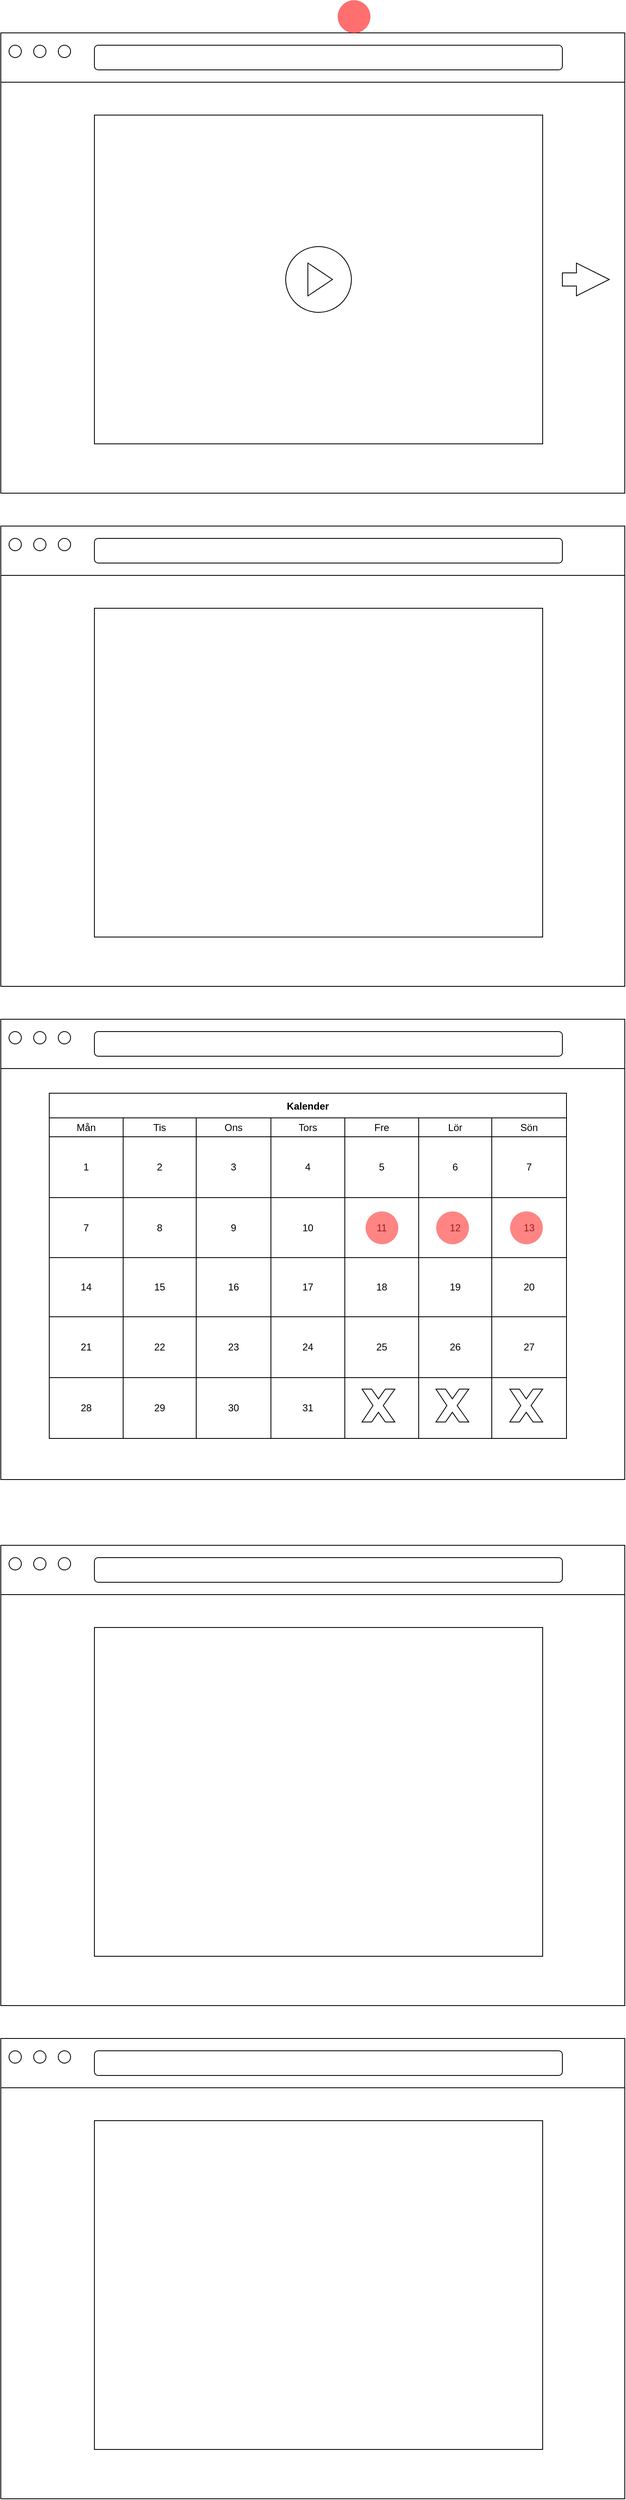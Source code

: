 <mxfile version="20.5.1" type="github">
  <diagram id="n5I5L5vB3KYrBfXEJfVW" name="Sida-2">
    <mxGraphModel dx="1618" dy="878" grid="1" gridSize="10" guides="1" tooltips="1" connect="1" arrows="1" fold="1" page="1" pageScale="1" pageWidth="827" pageHeight="1169" math="0" shadow="0">
      <root>
        <mxCell id="0" />
        <mxCell id="1" parent="0" />
        <mxCell id="oFcCAkPt8Aup1vKV2DPM-2" value="" style="rounded=0;whiteSpace=wrap;html=1;" vertex="1" parent="1">
          <mxGeometry x="40" y="40" width="760" height="560" as="geometry" />
        </mxCell>
        <mxCell id="oFcCAkPt8Aup1vKV2DPM-3" value="" style="rounded=0;whiteSpace=wrap;html=1;" vertex="1" parent="1">
          <mxGeometry x="40" y="40" width="760" height="60" as="geometry" />
        </mxCell>
        <mxCell id="oFcCAkPt8Aup1vKV2DPM-4" value="" style="rounded=1;whiteSpace=wrap;html=1;" vertex="1" parent="1">
          <mxGeometry x="154" y="55" width="570" height="30" as="geometry" />
        </mxCell>
        <mxCell id="oFcCAkPt8Aup1vKV2DPM-9" value="" style="ellipse;whiteSpace=wrap;html=1;" vertex="1" parent="1">
          <mxGeometry x="50" y="55" width="15" height="15" as="geometry" />
        </mxCell>
        <mxCell id="oFcCAkPt8Aup1vKV2DPM-10" value="" style="ellipse;whiteSpace=wrap;html=1;" vertex="1" parent="1">
          <mxGeometry x="80" y="55" width="15" height="15" as="geometry" />
        </mxCell>
        <mxCell id="oFcCAkPt8Aup1vKV2DPM-11" value="" style="ellipse;whiteSpace=wrap;html=1;" vertex="1" parent="1">
          <mxGeometry x="110" y="55" width="15" height="15" as="geometry" />
        </mxCell>
        <mxCell id="oFcCAkPt8Aup1vKV2DPM-14" value="" style="rounded=0;whiteSpace=wrap;html=1;" vertex="1" parent="1">
          <mxGeometry x="154" y="140" width="546" height="400" as="geometry" />
        </mxCell>
        <mxCell id="oFcCAkPt8Aup1vKV2DPM-17" value="" style="rounded=0;whiteSpace=wrap;html=1;" vertex="1" parent="1">
          <mxGeometry x="40" y="1240" width="760" height="560" as="geometry" />
        </mxCell>
        <mxCell id="oFcCAkPt8Aup1vKV2DPM-18" value="" style="rounded=0;whiteSpace=wrap;html=1;" vertex="1" parent="1">
          <mxGeometry x="40" y="1240" width="760" height="60" as="geometry" />
        </mxCell>
        <mxCell id="oFcCAkPt8Aup1vKV2DPM-19" value="" style="rounded=1;whiteSpace=wrap;html=1;" vertex="1" parent="1">
          <mxGeometry x="154" y="1255" width="570" height="30" as="geometry" />
        </mxCell>
        <mxCell id="oFcCAkPt8Aup1vKV2DPM-20" value="" style="ellipse;whiteSpace=wrap;html=1;" vertex="1" parent="1">
          <mxGeometry x="50" y="1255" width="15" height="15" as="geometry" />
        </mxCell>
        <mxCell id="oFcCAkPt8Aup1vKV2DPM-21" value="" style="ellipse;whiteSpace=wrap;html=1;" vertex="1" parent="1">
          <mxGeometry x="80" y="1255" width="15" height="15" as="geometry" />
        </mxCell>
        <mxCell id="oFcCAkPt8Aup1vKV2DPM-22" value="" style="ellipse;whiteSpace=wrap;html=1;" vertex="1" parent="1">
          <mxGeometry x="110" y="1255" width="15" height="15" as="geometry" />
        </mxCell>
        <mxCell id="oFcCAkPt8Aup1vKV2DPM-24" value="" style="rounded=0;whiteSpace=wrap;html=1;" vertex="1" parent="1">
          <mxGeometry x="40" y="640" width="760" height="560" as="geometry" />
        </mxCell>
        <mxCell id="oFcCAkPt8Aup1vKV2DPM-25" value="" style="rounded=0;whiteSpace=wrap;html=1;" vertex="1" parent="1">
          <mxGeometry x="40" y="640" width="760" height="60" as="geometry" />
        </mxCell>
        <mxCell id="oFcCAkPt8Aup1vKV2DPM-26" value="" style="rounded=1;whiteSpace=wrap;html=1;" vertex="1" parent="1">
          <mxGeometry x="154" y="655" width="570" height="30" as="geometry" />
        </mxCell>
        <mxCell id="oFcCAkPt8Aup1vKV2DPM-27" value="" style="ellipse;whiteSpace=wrap;html=1;" vertex="1" parent="1">
          <mxGeometry x="50" y="655" width="15" height="15" as="geometry" />
        </mxCell>
        <mxCell id="oFcCAkPt8Aup1vKV2DPM-28" value="" style="ellipse;whiteSpace=wrap;html=1;" vertex="1" parent="1">
          <mxGeometry x="80" y="655" width="15" height="15" as="geometry" />
        </mxCell>
        <mxCell id="oFcCAkPt8Aup1vKV2DPM-29" value="" style="ellipse;whiteSpace=wrap;html=1;" vertex="1" parent="1">
          <mxGeometry x="110" y="655" width="15" height="15" as="geometry" />
        </mxCell>
        <mxCell id="oFcCAkPt8Aup1vKV2DPM-30" value="" style="rounded=0;whiteSpace=wrap;html=1;" vertex="1" parent="1">
          <mxGeometry x="154" y="740" width="546" height="400" as="geometry" />
        </mxCell>
        <mxCell id="oFcCAkPt8Aup1vKV2DPM-38" value="" style="rounded=0;whiteSpace=wrap;html=1;" vertex="1" parent="1">
          <mxGeometry x="40" y="1880" width="760" height="560" as="geometry" />
        </mxCell>
        <mxCell id="oFcCAkPt8Aup1vKV2DPM-39" value="" style="rounded=0;whiteSpace=wrap;html=1;" vertex="1" parent="1">
          <mxGeometry x="40" y="1880" width="760" height="60" as="geometry" />
        </mxCell>
        <mxCell id="oFcCAkPt8Aup1vKV2DPM-40" value="" style="rounded=1;whiteSpace=wrap;html=1;" vertex="1" parent="1">
          <mxGeometry x="154" y="1895" width="570" height="30" as="geometry" />
        </mxCell>
        <mxCell id="oFcCAkPt8Aup1vKV2DPM-41" value="" style="ellipse;whiteSpace=wrap;html=1;" vertex="1" parent="1">
          <mxGeometry x="50" y="1895" width="15" height="15" as="geometry" />
        </mxCell>
        <mxCell id="oFcCAkPt8Aup1vKV2DPM-42" value="" style="ellipse;whiteSpace=wrap;html=1;" vertex="1" parent="1">
          <mxGeometry x="80" y="1895" width="15" height="15" as="geometry" />
        </mxCell>
        <mxCell id="oFcCAkPt8Aup1vKV2DPM-43" value="" style="ellipse;whiteSpace=wrap;html=1;" vertex="1" parent="1">
          <mxGeometry x="110" y="1895" width="15" height="15" as="geometry" />
        </mxCell>
        <mxCell id="oFcCAkPt8Aup1vKV2DPM-44" value="" style="rounded=0;whiteSpace=wrap;html=1;" vertex="1" parent="1">
          <mxGeometry x="154" y="1980" width="546" height="400" as="geometry" />
        </mxCell>
        <mxCell id="oFcCAkPt8Aup1vKV2DPM-45" value="" style="rounded=0;whiteSpace=wrap;html=1;" vertex="1" parent="1">
          <mxGeometry x="40" y="2480" width="760" height="560" as="geometry" />
        </mxCell>
        <mxCell id="oFcCAkPt8Aup1vKV2DPM-46" value="" style="rounded=0;whiteSpace=wrap;html=1;" vertex="1" parent="1">
          <mxGeometry x="40" y="2480" width="760" height="60" as="geometry" />
        </mxCell>
        <mxCell id="oFcCAkPt8Aup1vKV2DPM-47" value="" style="rounded=1;whiteSpace=wrap;html=1;" vertex="1" parent="1">
          <mxGeometry x="154" y="2495" width="570" height="30" as="geometry" />
        </mxCell>
        <mxCell id="oFcCAkPt8Aup1vKV2DPM-48" value="" style="ellipse;whiteSpace=wrap;html=1;" vertex="1" parent="1">
          <mxGeometry x="50" y="2495" width="15" height="15" as="geometry" />
        </mxCell>
        <mxCell id="oFcCAkPt8Aup1vKV2DPM-49" value="" style="ellipse;whiteSpace=wrap;html=1;" vertex="1" parent="1">
          <mxGeometry x="80" y="2495" width="15" height="15" as="geometry" />
        </mxCell>
        <mxCell id="oFcCAkPt8Aup1vKV2DPM-50" value="" style="ellipse;whiteSpace=wrap;html=1;" vertex="1" parent="1">
          <mxGeometry x="110" y="2495" width="15" height="15" as="geometry" />
        </mxCell>
        <mxCell id="oFcCAkPt8Aup1vKV2DPM-51" value="" style="rounded=0;whiteSpace=wrap;html=1;" vertex="1" parent="1">
          <mxGeometry x="154" y="2580" width="546" height="400" as="geometry" />
        </mxCell>
        <mxCell id="oFcCAkPt8Aup1vKV2DPM-52" value="" style="ellipse;whiteSpace=wrap;html=1;aspect=fixed;" vertex="1" parent="1">
          <mxGeometry x="387" y="300" width="80" height="80" as="geometry" />
        </mxCell>
        <mxCell id="oFcCAkPt8Aup1vKV2DPM-53" value="" style="triangle;whiteSpace=wrap;html=1;" vertex="1" parent="1">
          <mxGeometry x="414" y="320" width="30" height="40" as="geometry" />
        </mxCell>
        <mxCell id="4IDYtuudLDBq-n8AVxHx-2" value="" style="html=1;shadow=0;dashed=0;align=center;verticalAlign=middle;shape=mxgraph.arrows2.arrow;dy=0.6;dx=40;notch=0;" vertex="1" parent="1">
          <mxGeometry x="724" y="320" width="57.14" height="40" as="geometry" />
        </mxCell>
        <mxCell id="4IDYtuudLDBq-n8AVxHx-3" value="Kalender" style="shape=table;startSize=30;container=1;collapsible=0;childLayout=tableLayout;fontStyle=1;align=center;" vertex="1" parent="1">
          <mxGeometry x="99" y="1330" width="630" height="420" as="geometry" />
        </mxCell>
        <mxCell id="4IDYtuudLDBq-n8AVxHx-46" value="" style="shape=tableRow;horizontal=0;startSize=0;swimlaneHead=0;swimlaneBody=0;top=0;left=0;bottom=0;right=0;collapsible=0;dropTarget=0;fillColor=none;points=[[0,0.5],[1,0.5]];portConstraint=eastwest;" vertex="1" parent="4IDYtuudLDBq-n8AVxHx-3">
          <mxGeometry y="30" width="630" height="23" as="geometry" />
        </mxCell>
        <mxCell id="4IDYtuudLDBq-n8AVxHx-96" value="Mån" style="shape=partialRectangle;html=1;whiteSpace=wrap;connectable=0;fillColor=none;top=0;left=0;bottom=0;right=0;overflow=hidden;" vertex="1" parent="4IDYtuudLDBq-n8AVxHx-46">
          <mxGeometry width="90" height="23" as="geometry">
            <mxRectangle width="90" height="23" as="alternateBounds" />
          </mxGeometry>
        </mxCell>
        <mxCell id="4IDYtuudLDBq-n8AVxHx-92" value="Tis" style="shape=partialRectangle;html=1;whiteSpace=wrap;connectable=0;fillColor=none;top=0;left=0;bottom=0;right=0;overflow=hidden;" vertex="1" parent="4IDYtuudLDBq-n8AVxHx-46">
          <mxGeometry x="90" width="89" height="23" as="geometry">
            <mxRectangle width="89" height="23" as="alternateBounds" />
          </mxGeometry>
        </mxCell>
        <mxCell id="4IDYtuudLDBq-n8AVxHx-88" value="Ons" style="shape=partialRectangle;html=1;whiteSpace=wrap;connectable=0;fillColor=none;top=0;left=0;bottom=0;right=0;overflow=hidden;" vertex="1" parent="4IDYtuudLDBq-n8AVxHx-46">
          <mxGeometry x="179" width="91" height="23" as="geometry">
            <mxRectangle width="91" height="23" as="alternateBounds" />
          </mxGeometry>
        </mxCell>
        <mxCell id="4IDYtuudLDBq-n8AVxHx-84" value="Tors" style="shape=partialRectangle;html=1;whiteSpace=wrap;connectable=0;fillColor=none;top=0;left=0;bottom=0;right=0;overflow=hidden;" vertex="1" parent="4IDYtuudLDBq-n8AVxHx-46">
          <mxGeometry x="270" width="90" height="23" as="geometry">
            <mxRectangle width="90" height="23" as="alternateBounds" />
          </mxGeometry>
        </mxCell>
        <mxCell id="4IDYtuudLDBq-n8AVxHx-47" value="Fre" style="shape=partialRectangle;html=1;whiteSpace=wrap;connectable=0;fillColor=none;top=0;left=0;bottom=0;right=0;overflow=hidden;" vertex="1" parent="4IDYtuudLDBq-n8AVxHx-46">
          <mxGeometry x="360" width="90" height="23" as="geometry">
            <mxRectangle width="90" height="23" as="alternateBounds" />
          </mxGeometry>
        </mxCell>
        <mxCell id="4IDYtuudLDBq-n8AVxHx-48" value="Lör" style="shape=partialRectangle;html=1;whiteSpace=wrap;connectable=0;fillColor=none;top=0;left=0;bottom=0;right=0;overflow=hidden;" vertex="1" parent="4IDYtuudLDBq-n8AVxHx-46">
          <mxGeometry x="450" width="89" height="23" as="geometry">
            <mxRectangle width="89" height="23" as="alternateBounds" />
          </mxGeometry>
        </mxCell>
        <mxCell id="4IDYtuudLDBq-n8AVxHx-49" value="Sön" style="shape=partialRectangle;html=1;whiteSpace=wrap;connectable=0;fillColor=none;top=0;left=0;bottom=0;right=0;overflow=hidden;" vertex="1" parent="4IDYtuudLDBq-n8AVxHx-46">
          <mxGeometry x="539" width="91" height="23" as="geometry">
            <mxRectangle width="91" height="23" as="alternateBounds" />
          </mxGeometry>
        </mxCell>
        <mxCell id="4IDYtuudLDBq-n8AVxHx-42" value="" style="shape=tableRow;horizontal=0;startSize=0;swimlaneHead=0;swimlaneBody=0;top=0;left=0;bottom=0;right=0;collapsible=0;dropTarget=0;fillColor=none;points=[[0,0.5],[1,0.5]];portConstraint=eastwest;" vertex="1" parent="4IDYtuudLDBq-n8AVxHx-3">
          <mxGeometry y="53" width="630" height="74" as="geometry" />
        </mxCell>
        <mxCell id="4IDYtuudLDBq-n8AVxHx-97" value="1" style="shape=partialRectangle;html=1;whiteSpace=wrap;connectable=0;fillColor=none;top=0;left=0;bottom=0;right=0;overflow=hidden;" vertex="1" parent="4IDYtuudLDBq-n8AVxHx-42">
          <mxGeometry width="90" height="74" as="geometry">
            <mxRectangle width="90" height="74" as="alternateBounds" />
          </mxGeometry>
        </mxCell>
        <mxCell id="4IDYtuudLDBq-n8AVxHx-93" value="2" style="shape=partialRectangle;html=1;whiteSpace=wrap;connectable=0;fillColor=none;top=0;left=0;bottom=0;right=0;overflow=hidden;" vertex="1" parent="4IDYtuudLDBq-n8AVxHx-42">
          <mxGeometry x="90" width="89" height="74" as="geometry">
            <mxRectangle width="89" height="74" as="alternateBounds" />
          </mxGeometry>
        </mxCell>
        <mxCell id="4IDYtuudLDBq-n8AVxHx-89" value="3" style="shape=partialRectangle;html=1;whiteSpace=wrap;connectable=0;fillColor=none;top=0;left=0;bottom=0;right=0;overflow=hidden;" vertex="1" parent="4IDYtuudLDBq-n8AVxHx-42">
          <mxGeometry x="179" width="91" height="74" as="geometry">
            <mxRectangle width="91" height="74" as="alternateBounds" />
          </mxGeometry>
        </mxCell>
        <mxCell id="4IDYtuudLDBq-n8AVxHx-85" value="4" style="shape=partialRectangle;html=1;whiteSpace=wrap;connectable=0;fillColor=none;top=0;left=0;bottom=0;right=0;overflow=hidden;" vertex="1" parent="4IDYtuudLDBq-n8AVxHx-42">
          <mxGeometry x="270" width="90" height="74" as="geometry">
            <mxRectangle width="90" height="74" as="alternateBounds" />
          </mxGeometry>
        </mxCell>
        <mxCell id="4IDYtuudLDBq-n8AVxHx-43" value="5" style="shape=partialRectangle;html=1;whiteSpace=wrap;connectable=0;fillColor=none;top=0;left=0;bottom=0;right=0;overflow=hidden;" vertex="1" parent="4IDYtuudLDBq-n8AVxHx-42">
          <mxGeometry x="360" width="90" height="74" as="geometry">
            <mxRectangle width="90" height="74" as="alternateBounds" />
          </mxGeometry>
        </mxCell>
        <mxCell id="4IDYtuudLDBq-n8AVxHx-44" value="6" style="shape=partialRectangle;html=1;whiteSpace=wrap;connectable=0;fillColor=none;top=0;left=0;bottom=0;right=0;overflow=hidden;" vertex="1" parent="4IDYtuudLDBq-n8AVxHx-42">
          <mxGeometry x="450" width="89" height="74" as="geometry">
            <mxRectangle width="89" height="74" as="alternateBounds" />
          </mxGeometry>
        </mxCell>
        <mxCell id="4IDYtuudLDBq-n8AVxHx-45" value="7" style="shape=partialRectangle;html=1;whiteSpace=wrap;connectable=0;fillColor=none;top=0;left=0;bottom=0;right=0;overflow=hidden;" vertex="1" parent="4IDYtuudLDBq-n8AVxHx-42">
          <mxGeometry x="539" width="91" height="74" as="geometry">
            <mxRectangle width="91" height="74" as="alternateBounds" />
          </mxGeometry>
        </mxCell>
        <mxCell id="4IDYtuudLDBq-n8AVxHx-4" value="" style="shape=tableRow;horizontal=0;startSize=0;swimlaneHead=0;swimlaneBody=0;top=0;left=0;bottom=0;right=0;collapsible=0;dropTarget=0;fillColor=none;points=[[0,0.5],[1,0.5]];portConstraint=eastwest;" vertex="1" parent="4IDYtuudLDBq-n8AVxHx-3">
          <mxGeometry y="127" width="630" height="73" as="geometry" />
        </mxCell>
        <mxCell id="4IDYtuudLDBq-n8AVxHx-98" value="7" style="shape=partialRectangle;html=1;whiteSpace=wrap;connectable=0;fillColor=none;top=0;left=0;bottom=0;right=0;overflow=hidden;" vertex="1" parent="4IDYtuudLDBq-n8AVxHx-4">
          <mxGeometry width="90" height="73" as="geometry">
            <mxRectangle width="90" height="73" as="alternateBounds" />
          </mxGeometry>
        </mxCell>
        <mxCell id="4IDYtuudLDBq-n8AVxHx-94" value="8" style="shape=partialRectangle;html=1;whiteSpace=wrap;connectable=0;fillColor=none;top=0;left=0;bottom=0;right=0;overflow=hidden;" vertex="1" parent="4IDYtuudLDBq-n8AVxHx-4">
          <mxGeometry x="90" width="89" height="73" as="geometry">
            <mxRectangle width="89" height="73" as="alternateBounds" />
          </mxGeometry>
        </mxCell>
        <mxCell id="4IDYtuudLDBq-n8AVxHx-90" value="9" style="shape=partialRectangle;html=1;whiteSpace=wrap;connectable=0;fillColor=none;top=0;left=0;bottom=0;right=0;overflow=hidden;" vertex="1" parent="4IDYtuudLDBq-n8AVxHx-4">
          <mxGeometry x="179" width="91" height="73" as="geometry">
            <mxRectangle width="91" height="73" as="alternateBounds" />
          </mxGeometry>
        </mxCell>
        <mxCell id="4IDYtuudLDBq-n8AVxHx-86" value="10" style="shape=partialRectangle;html=1;whiteSpace=wrap;connectable=0;fillColor=none;top=0;left=0;bottom=0;right=0;overflow=hidden;" vertex="1" parent="4IDYtuudLDBq-n8AVxHx-4">
          <mxGeometry x="270" width="90" height="73" as="geometry">
            <mxRectangle width="90" height="73" as="alternateBounds" />
          </mxGeometry>
        </mxCell>
        <mxCell id="4IDYtuudLDBq-n8AVxHx-5" value="11" style="shape=partialRectangle;html=1;whiteSpace=wrap;connectable=0;fillColor=none;top=0;left=0;bottom=0;right=0;overflow=hidden;" vertex="1" parent="4IDYtuudLDBq-n8AVxHx-4">
          <mxGeometry x="360" width="90" height="73" as="geometry">
            <mxRectangle width="90" height="73" as="alternateBounds" />
          </mxGeometry>
        </mxCell>
        <mxCell id="4IDYtuudLDBq-n8AVxHx-124" value="" style="ellipse;whiteSpace=wrap;html=1;aspect=fixed;fillColor=#FF3333;strokeWidth=0;strokeColor=none;opacity=60;" vertex="1" parent="4IDYtuudLDBq-n8AVxHx-5">
          <mxGeometry x="25" y="16.5" width="40" height="40" as="geometry" />
        </mxCell>
        <mxCell id="4IDYtuudLDBq-n8AVxHx-6" value="12" style="shape=partialRectangle;html=1;whiteSpace=wrap;connectable=0;fillColor=none;top=0;left=0;bottom=0;right=0;overflow=hidden;" vertex="1" parent="4IDYtuudLDBq-n8AVxHx-4">
          <mxGeometry x="450" width="89" height="73" as="geometry">
            <mxRectangle width="89" height="73" as="alternateBounds" />
          </mxGeometry>
        </mxCell>
        <mxCell id="4IDYtuudLDBq-n8AVxHx-7" value="13" style="shape=partialRectangle;html=1;whiteSpace=wrap;connectable=0;fillColor=none;top=0;left=0;bottom=0;right=0;overflow=hidden;" vertex="1" parent="4IDYtuudLDBq-n8AVxHx-4">
          <mxGeometry x="539" width="91" height="73" as="geometry">
            <mxRectangle width="91" height="73" as="alternateBounds" />
          </mxGeometry>
        </mxCell>
        <mxCell id="4IDYtuudLDBq-n8AVxHx-8" value="" style="shape=tableRow;horizontal=0;startSize=0;swimlaneHead=0;swimlaneBody=0;top=0;left=0;bottom=0;right=0;collapsible=0;dropTarget=0;fillColor=none;points=[[0,0.5],[1,0.5]];portConstraint=eastwest;" vertex="1" parent="4IDYtuudLDBq-n8AVxHx-3">
          <mxGeometry y="200" width="630" height="72" as="geometry" />
        </mxCell>
        <mxCell id="4IDYtuudLDBq-n8AVxHx-99" value="14" style="shape=partialRectangle;html=1;whiteSpace=wrap;connectable=0;fillColor=none;top=0;left=0;bottom=0;right=0;overflow=hidden;" vertex="1" parent="4IDYtuudLDBq-n8AVxHx-8">
          <mxGeometry width="90" height="72" as="geometry">
            <mxRectangle width="90" height="72" as="alternateBounds" />
          </mxGeometry>
        </mxCell>
        <mxCell id="4IDYtuudLDBq-n8AVxHx-95" value="15" style="shape=partialRectangle;html=1;whiteSpace=wrap;connectable=0;fillColor=none;top=0;left=0;bottom=0;right=0;overflow=hidden;" vertex="1" parent="4IDYtuudLDBq-n8AVxHx-8">
          <mxGeometry x="90" width="89" height="72" as="geometry">
            <mxRectangle width="89" height="72" as="alternateBounds" />
          </mxGeometry>
        </mxCell>
        <mxCell id="4IDYtuudLDBq-n8AVxHx-91" value="16" style="shape=partialRectangle;html=1;whiteSpace=wrap;connectable=0;fillColor=none;top=0;left=0;bottom=0;right=0;overflow=hidden;" vertex="1" parent="4IDYtuudLDBq-n8AVxHx-8">
          <mxGeometry x="179" width="91" height="72" as="geometry">
            <mxRectangle width="91" height="72" as="alternateBounds" />
          </mxGeometry>
        </mxCell>
        <mxCell id="4IDYtuudLDBq-n8AVxHx-87" value="17" style="shape=partialRectangle;html=1;whiteSpace=wrap;connectable=0;fillColor=none;top=0;left=0;bottom=0;right=0;overflow=hidden;" vertex="1" parent="4IDYtuudLDBq-n8AVxHx-8">
          <mxGeometry x="270" width="90" height="72" as="geometry">
            <mxRectangle width="90" height="72" as="alternateBounds" />
          </mxGeometry>
        </mxCell>
        <mxCell id="4IDYtuudLDBq-n8AVxHx-9" value="18" style="shape=partialRectangle;html=1;whiteSpace=wrap;connectable=0;fillColor=none;top=0;left=0;bottom=0;right=0;overflow=hidden;" vertex="1" parent="4IDYtuudLDBq-n8AVxHx-8">
          <mxGeometry x="360" width="90" height="72" as="geometry">
            <mxRectangle width="90" height="72" as="alternateBounds" />
          </mxGeometry>
        </mxCell>
        <mxCell id="4IDYtuudLDBq-n8AVxHx-10" value="19" style="shape=partialRectangle;html=1;whiteSpace=wrap;connectable=0;fillColor=none;top=0;left=0;bottom=0;right=0;overflow=hidden;" vertex="1" parent="4IDYtuudLDBq-n8AVxHx-8">
          <mxGeometry x="450" width="89" height="72" as="geometry">
            <mxRectangle width="89" height="72" as="alternateBounds" />
          </mxGeometry>
        </mxCell>
        <mxCell id="4IDYtuudLDBq-n8AVxHx-11" value="20" style="shape=partialRectangle;html=1;whiteSpace=wrap;connectable=0;fillColor=none;top=0;left=0;bottom=0;right=0;overflow=hidden;" vertex="1" parent="4IDYtuudLDBq-n8AVxHx-8">
          <mxGeometry x="539" width="91" height="72" as="geometry">
            <mxRectangle width="91" height="72" as="alternateBounds" />
          </mxGeometry>
        </mxCell>
        <mxCell id="4IDYtuudLDBq-n8AVxHx-104" style="shape=tableRow;horizontal=0;startSize=0;swimlaneHead=0;swimlaneBody=0;top=0;left=0;bottom=0;right=0;collapsible=0;dropTarget=0;fillColor=none;points=[[0,0.5],[1,0.5]];portConstraint=eastwest;" vertex="1" parent="4IDYtuudLDBq-n8AVxHx-3">
          <mxGeometry y="272" width="630" height="74" as="geometry" />
        </mxCell>
        <mxCell id="4IDYtuudLDBq-n8AVxHx-105" value="21" style="shape=partialRectangle;html=1;whiteSpace=wrap;connectable=0;fillColor=none;top=0;left=0;bottom=0;right=0;overflow=hidden;" vertex="1" parent="4IDYtuudLDBq-n8AVxHx-104">
          <mxGeometry width="90" height="74" as="geometry">
            <mxRectangle width="90" height="74" as="alternateBounds" />
          </mxGeometry>
        </mxCell>
        <mxCell id="4IDYtuudLDBq-n8AVxHx-106" value="22" style="shape=partialRectangle;html=1;whiteSpace=wrap;connectable=0;fillColor=none;top=0;left=0;bottom=0;right=0;overflow=hidden;" vertex="1" parent="4IDYtuudLDBq-n8AVxHx-104">
          <mxGeometry x="90" width="89" height="74" as="geometry">
            <mxRectangle width="89" height="74" as="alternateBounds" />
          </mxGeometry>
        </mxCell>
        <mxCell id="4IDYtuudLDBq-n8AVxHx-107" value="23" style="shape=partialRectangle;html=1;whiteSpace=wrap;connectable=0;fillColor=none;top=0;left=0;bottom=0;right=0;overflow=hidden;" vertex="1" parent="4IDYtuudLDBq-n8AVxHx-104">
          <mxGeometry x="179" width="91" height="74" as="geometry">
            <mxRectangle width="91" height="74" as="alternateBounds" />
          </mxGeometry>
        </mxCell>
        <mxCell id="4IDYtuudLDBq-n8AVxHx-108" value="24" style="shape=partialRectangle;html=1;whiteSpace=wrap;connectable=0;fillColor=none;top=0;left=0;bottom=0;right=0;overflow=hidden;" vertex="1" parent="4IDYtuudLDBq-n8AVxHx-104">
          <mxGeometry x="270" width="90" height="74" as="geometry">
            <mxRectangle width="90" height="74" as="alternateBounds" />
          </mxGeometry>
        </mxCell>
        <mxCell id="4IDYtuudLDBq-n8AVxHx-109" value="25" style="shape=partialRectangle;html=1;whiteSpace=wrap;connectable=0;fillColor=none;top=0;left=0;bottom=0;right=0;overflow=hidden;" vertex="1" parent="4IDYtuudLDBq-n8AVxHx-104">
          <mxGeometry x="360" width="90" height="74" as="geometry">
            <mxRectangle width="90" height="74" as="alternateBounds" />
          </mxGeometry>
        </mxCell>
        <mxCell id="4IDYtuudLDBq-n8AVxHx-110" value="26" style="shape=partialRectangle;html=1;whiteSpace=wrap;connectable=0;fillColor=none;top=0;left=0;bottom=0;right=0;overflow=hidden;" vertex="1" parent="4IDYtuudLDBq-n8AVxHx-104">
          <mxGeometry x="450" width="89" height="74" as="geometry">
            <mxRectangle width="89" height="74" as="alternateBounds" />
          </mxGeometry>
        </mxCell>
        <mxCell id="4IDYtuudLDBq-n8AVxHx-111" value="27" style="shape=partialRectangle;html=1;whiteSpace=wrap;connectable=0;fillColor=none;top=0;left=0;bottom=0;right=0;overflow=hidden;" vertex="1" parent="4IDYtuudLDBq-n8AVxHx-104">
          <mxGeometry x="539" width="91" height="74" as="geometry">
            <mxRectangle width="91" height="74" as="alternateBounds" />
          </mxGeometry>
        </mxCell>
        <mxCell id="4IDYtuudLDBq-n8AVxHx-112" style="shape=tableRow;horizontal=0;startSize=0;swimlaneHead=0;swimlaneBody=0;top=0;left=0;bottom=0;right=0;collapsible=0;dropTarget=0;fillColor=none;points=[[0,0.5],[1,0.5]];portConstraint=eastwest;" vertex="1" parent="4IDYtuudLDBq-n8AVxHx-3">
          <mxGeometry y="346" width="630" height="74" as="geometry" />
        </mxCell>
        <mxCell id="4IDYtuudLDBq-n8AVxHx-113" value="28" style="shape=partialRectangle;html=1;whiteSpace=wrap;connectable=0;fillColor=none;top=0;left=0;bottom=0;right=0;overflow=hidden;" vertex="1" parent="4IDYtuudLDBq-n8AVxHx-112">
          <mxGeometry width="90" height="74" as="geometry">
            <mxRectangle width="90" height="74" as="alternateBounds" />
          </mxGeometry>
        </mxCell>
        <mxCell id="4IDYtuudLDBq-n8AVxHx-114" value="29" style="shape=partialRectangle;html=1;whiteSpace=wrap;connectable=0;fillColor=none;top=0;left=0;bottom=0;right=0;overflow=hidden;" vertex="1" parent="4IDYtuudLDBq-n8AVxHx-112">
          <mxGeometry x="90" width="89" height="74" as="geometry">
            <mxRectangle width="89" height="74" as="alternateBounds" />
          </mxGeometry>
        </mxCell>
        <mxCell id="4IDYtuudLDBq-n8AVxHx-115" value="30" style="shape=partialRectangle;html=1;whiteSpace=wrap;connectable=0;fillColor=none;top=0;left=0;bottom=0;right=0;overflow=hidden;" vertex="1" parent="4IDYtuudLDBq-n8AVxHx-112">
          <mxGeometry x="179" width="91" height="74" as="geometry">
            <mxRectangle width="91" height="74" as="alternateBounds" />
          </mxGeometry>
        </mxCell>
        <mxCell id="4IDYtuudLDBq-n8AVxHx-116" value="31" style="shape=partialRectangle;html=1;whiteSpace=wrap;connectable=0;fillColor=none;top=0;left=0;bottom=0;right=0;overflow=hidden;" vertex="1" parent="4IDYtuudLDBq-n8AVxHx-112">
          <mxGeometry x="270" width="90" height="74" as="geometry">
            <mxRectangle width="90" height="74" as="alternateBounds" />
          </mxGeometry>
        </mxCell>
        <mxCell id="4IDYtuudLDBq-n8AVxHx-117" style="shape=partialRectangle;html=1;whiteSpace=wrap;connectable=0;fillColor=none;top=0;left=0;bottom=0;right=0;overflow=hidden;" vertex="1" parent="4IDYtuudLDBq-n8AVxHx-112">
          <mxGeometry x="360" width="90" height="74" as="geometry">
            <mxRectangle width="90" height="74" as="alternateBounds" />
          </mxGeometry>
        </mxCell>
        <mxCell id="4IDYtuudLDBq-n8AVxHx-118" style="shape=partialRectangle;html=1;whiteSpace=wrap;connectable=0;fillColor=none;top=0;left=0;bottom=0;right=0;overflow=hidden;" vertex="1" parent="4IDYtuudLDBq-n8AVxHx-112">
          <mxGeometry x="450" width="89" height="74" as="geometry">
            <mxRectangle width="89" height="74" as="alternateBounds" />
          </mxGeometry>
        </mxCell>
        <mxCell id="4IDYtuudLDBq-n8AVxHx-119" style="shape=partialRectangle;html=1;whiteSpace=wrap;connectable=0;fillColor=none;top=0;left=0;bottom=0;right=0;overflow=hidden;" vertex="1" parent="4IDYtuudLDBq-n8AVxHx-112">
          <mxGeometry x="539" width="91" height="74" as="geometry">
            <mxRectangle width="91" height="74" as="alternateBounds" />
          </mxGeometry>
        </mxCell>
        <mxCell id="4IDYtuudLDBq-n8AVxHx-120" value="" style="verticalLabelPosition=bottom;verticalAlign=top;html=1;shape=mxgraph.basic.x" vertex="1" parent="1">
          <mxGeometry x="480" y="1690" width="40" height="40" as="geometry" />
        </mxCell>
        <mxCell id="4IDYtuudLDBq-n8AVxHx-122" value="" style="verticalLabelPosition=bottom;verticalAlign=top;html=1;shape=mxgraph.basic.x" vertex="1" parent="1">
          <mxGeometry x="570" y="1690" width="40" height="40" as="geometry" />
        </mxCell>
        <mxCell id="4IDYtuudLDBq-n8AVxHx-123" value="" style="verticalLabelPosition=bottom;verticalAlign=top;html=1;shape=mxgraph.basic.x" vertex="1" parent="1">
          <mxGeometry x="660" y="1690" width="40" height="40" as="geometry" />
        </mxCell>
        <mxCell id="4IDYtuudLDBq-n8AVxHx-125" value="" style="ellipse;whiteSpace=wrap;html=1;aspect=fixed;fillColor=#FF3333;strokeWidth=0;strokeColor=none;opacity=70;" vertex="1" parent="1">
          <mxGeometry x="450" width="40" height="40" as="geometry" />
        </mxCell>
        <mxCell id="4IDYtuudLDBq-n8AVxHx-130" value="" style="ellipse;whiteSpace=wrap;html=1;aspect=fixed;fillColor=#FF3333;strokeWidth=0;strokeColor=none;opacity=60;" vertex="1" parent="1">
          <mxGeometry x="570" y="1473.5" width="40" height="40" as="geometry" />
        </mxCell>
        <mxCell id="4IDYtuudLDBq-n8AVxHx-131" value="" style="ellipse;whiteSpace=wrap;html=1;aspect=fixed;fillColor=#FF3333;strokeWidth=0;strokeColor=none;opacity=60;" vertex="1" parent="1">
          <mxGeometry x="660" y="1473.5" width="40" height="40" as="geometry" />
        </mxCell>
      </root>
    </mxGraphModel>
  </diagram>
</mxfile>
